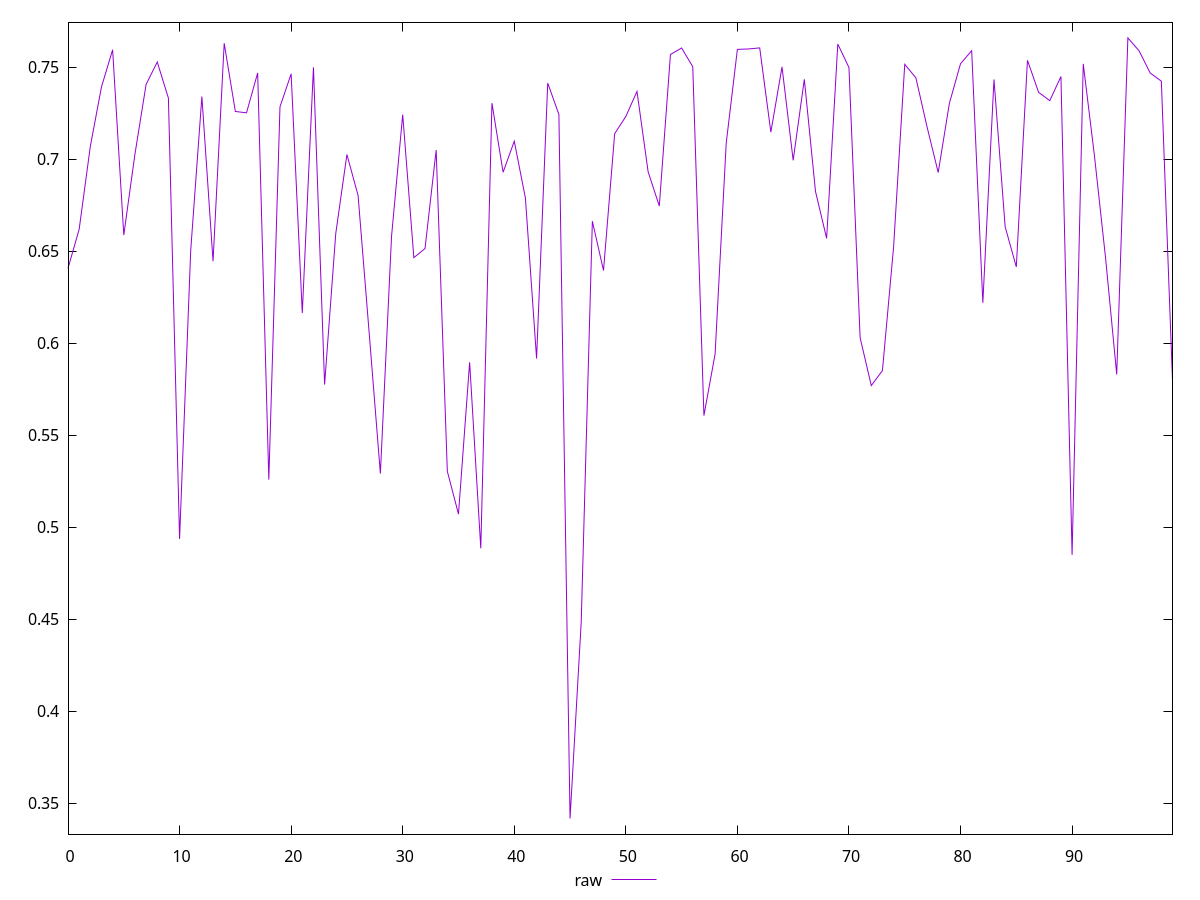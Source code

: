 reset

$raw <<EOF
0 0.6405912643528592
1 0.6618184237748441
2 0.7068706518333733
3 0.7391778145773599
4 0.7593888650128348
5 0.6586907133026243
6 0.7026713617609956
7 0.7405400006022239
8 0.7527255186878647
9 0.7331108481782438
10 0.4935499630964407
11 0.6504004202450366
12 0.7339377527863175
13 0.6444524843257301
14 0.7629392637204184
15 0.7258500372676445
16 0.7251164732006842
17 0.7467967388614511
18 0.5257571625355917
19 0.728356798693663
20 0.7463055996887512
21 0.6162914819908795
22 0.7498500869686724
23 0.5774405447803143
24 0.6595048268767836
25 0.7024618369332011
26 0.6802180492052616
27 0.6051444578482978
28 0.5290623923804438
29 0.6579509776690837
30 0.7241415318427542
31 0.646401156494473
32 0.6513605874949034
33 0.7048763020302974
34 0.5302798505956043
35 0.5070535282389391
36 0.5895236671063708
37 0.48842814363695203
38 0.7303507291394468
39 0.6928133700795048
40 0.7096999127923034
41 0.6787848019794328
42 0.5915821343093031
43 0.7412839595775809
44 0.7242200063997783
45 0.34159149520050375
46 0.44814109871859037
47 0.6662133866301774
48 0.6394046353175833
49 0.7137854722937947
50 0.7231331656309057
51 0.7367410191602474
52 0.6930254608765045
53 0.6744659822708096
54 0.7568243925797592
55 0.7603613573287692
56 0.7501356422944222
57 0.5605773147918025
58 0.5939515526462177
59 0.708769925709649
60 0.7595959454063581
61 0.7598281292027746
62 0.7603984002627335
63 0.7146151319574501
64 0.7500874070739237
65 0.6993074300638894
66 0.7433371922419322
67 0.6824274607614175
68 0.6568902480230367
69 0.7624901047166788
70 0.7497311588120238
71 0.6029328329133389
72 0.5768828112178042
73 0.5850264483470607
74 0.652084812441814
75 0.7514538947644792
76 0.744129958395731
77 0.7174680020408875
78 0.6926786046290563
79 0.730209133154345
80 0.7518187378203135
81 0.758881115758874
82 0.6218701477140955
83 0.7432261366473183
84 0.6631846291829216
85 0.6413706830655499
86 0.7536571385448596
87 0.7362413933214421
88 0.7317430599906577
89 0.7448279008448658
90 0.4848733002192217
91 0.7517203661271119
92 0.7020080469772974
93 0.6463389210138634
94 0.5829432785177265
95 0.7658301502978871
96 0.7588444093366938
97 0.746772634290933
98 0.7423100635521337
99 0.5795031389917408
EOF

set key outside below
set xrange [0:99]
set yrange [0.3331067220985561:0.7743149233998348]
set trange [0.3331067220985561:0.7743149233998348]
set terminal svg size 640, 500 enhanced background rgb 'white'
set output "report_00015_2021-02-09T16-11-33.973Z/meta/pScore/samples/pages+cached+noadtech+nomedia+nocss/raw/values.svg"

plot $raw title "raw" with line

reset
